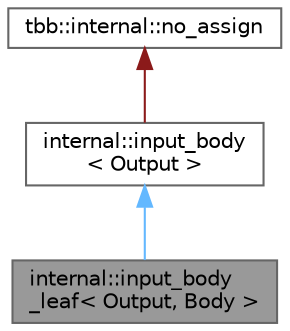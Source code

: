digraph "internal::input_body_leaf&lt; Output, Body &gt;"
{
 // LATEX_PDF_SIZE
  bgcolor="transparent";
  edge [fontname=Helvetica,fontsize=10,labelfontname=Helvetica,labelfontsize=10];
  node [fontname=Helvetica,fontsize=10,shape=box,height=0.2,width=0.4];
  Node1 [id="Node000001",label="internal::input_body\l_leaf\< Output, Body \>",height=0.2,width=0.4,color="gray40", fillcolor="grey60", style="filled", fontcolor="black",tooltip="The leaf for input_body"];
  Node2 -> Node1 [id="edge1_Node000001_Node000002",dir="back",color="steelblue1",style="solid",tooltip=" "];
  Node2 [id="Node000002",label="internal::input_body\l\< Output \>",height=0.2,width=0.4,color="gray40", fillcolor="white", style="filled",URL="$classinternal_1_1input__body.html",tooltip="A functor that takes no input and generates a value of type Output"];
  Node3 -> Node2 [id="edge2_Node000002_Node000003",dir="back",color="firebrick4",style="solid",tooltip=" "];
  Node3 [id="Node000003",label="tbb::internal::no_assign",height=0.2,width=0.4,color="gray40", fillcolor="white", style="filled",tooltip=" "];
}
